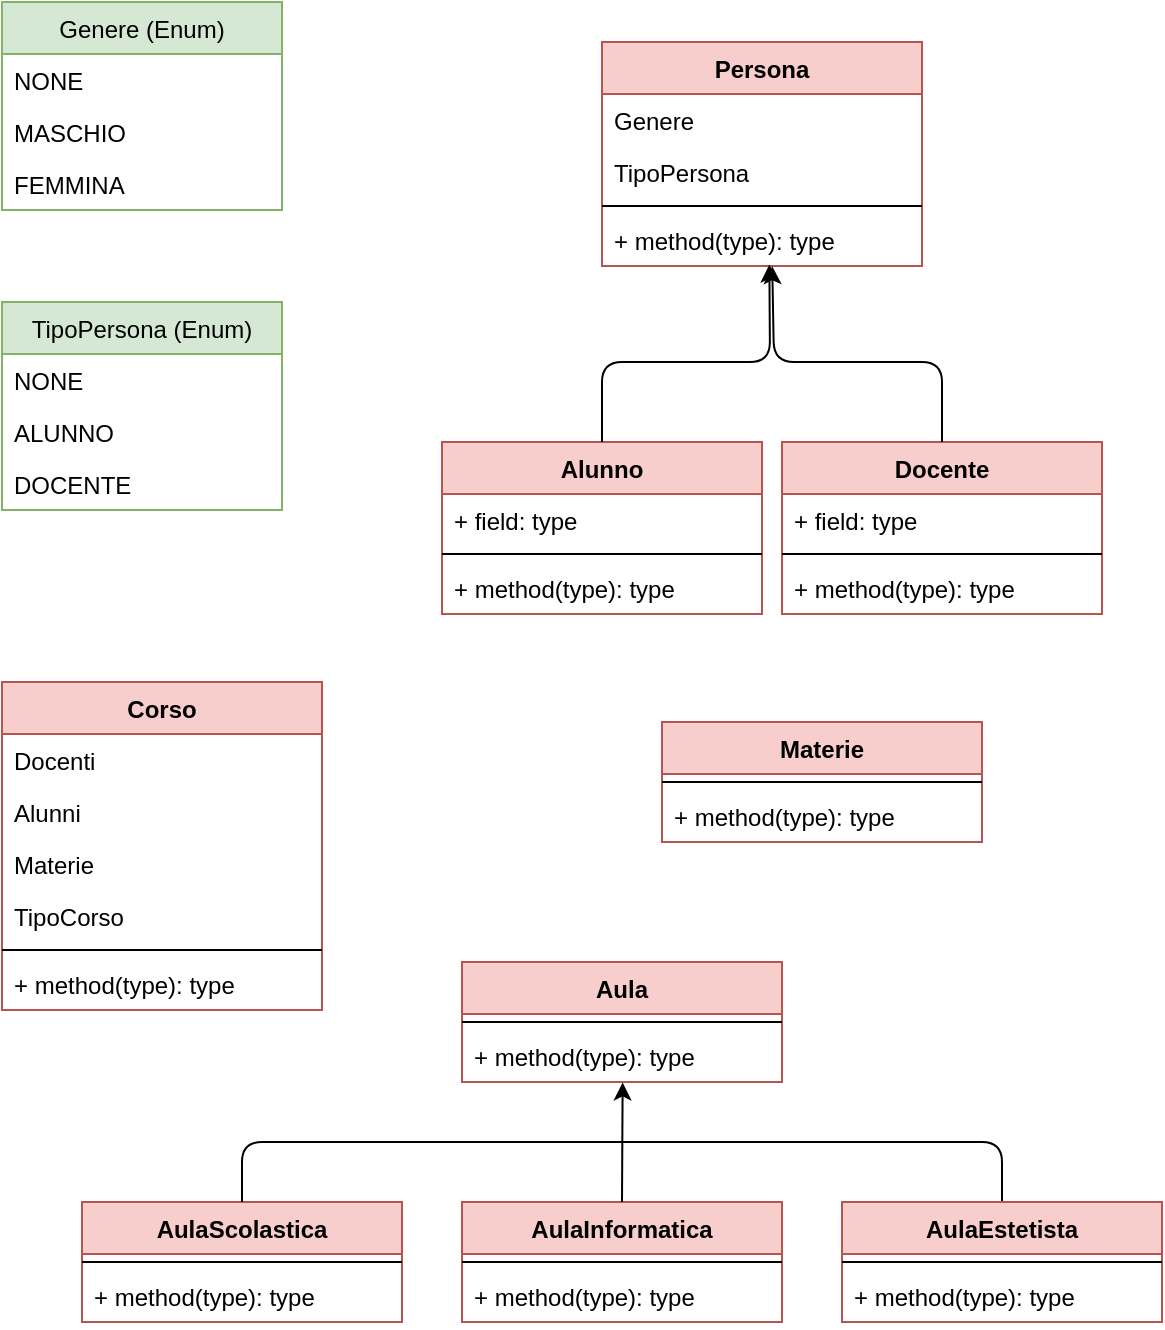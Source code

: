 <mxfile version="13.9.9" type="device"><diagram id="EMISu571Xj8fPrASDpYd" name="Pagina-1"><mxGraphModel dx="782" dy="766" grid="1" gridSize="10" guides="1" tooltips="1" connect="1" arrows="1" fold="1" page="1" pageScale="1" pageWidth="827" pageHeight="1169" math="0" shadow="0"><root><mxCell id="0"/><mxCell id="1" parent="0"/><mxCell id="dLbPAaD3o9p67uwN1PzT-23" value="Persona" style="swimlane;fontStyle=1;align=center;verticalAlign=top;childLayout=stackLayout;horizontal=1;startSize=26;horizontalStack=0;resizeParent=1;resizeParentMax=0;resizeLast=0;collapsible=1;marginBottom=0;fillColor=#f8cecc;strokeColor=#b85450;" vertex="1" parent="1"><mxGeometry x="530" y="80" width="160" height="112" as="geometry"><mxRectangle x="400" y="80" width="80" height="26" as="alternateBounds"/></mxGeometry></mxCell><mxCell id="dLbPAaD3o9p67uwN1PzT-24" value="Genere" style="text;strokeColor=none;fillColor=none;align=left;verticalAlign=top;spacingLeft=4;spacingRight=4;overflow=hidden;rotatable=0;points=[[0,0.5],[1,0.5]];portConstraint=eastwest;" vertex="1" parent="dLbPAaD3o9p67uwN1PzT-23"><mxGeometry y="26" width="160" height="26" as="geometry"/></mxCell><mxCell id="dLbPAaD3o9p67uwN1PzT-27" value="TipoPersona" style="text;strokeColor=none;fillColor=none;align=left;verticalAlign=top;spacingLeft=4;spacingRight=4;overflow=hidden;rotatable=0;points=[[0,0.5],[1,0.5]];portConstraint=eastwest;" vertex="1" parent="dLbPAaD3o9p67uwN1PzT-23"><mxGeometry y="52" width="160" height="26" as="geometry"/></mxCell><mxCell id="dLbPAaD3o9p67uwN1PzT-25" value="" style="line;strokeWidth=1;fillColor=none;align=left;verticalAlign=middle;spacingTop=-1;spacingLeft=3;spacingRight=3;rotatable=0;labelPosition=right;points=[];portConstraint=eastwest;" vertex="1" parent="dLbPAaD3o9p67uwN1PzT-23"><mxGeometry y="78" width="160" height="8" as="geometry"/></mxCell><mxCell id="dLbPAaD3o9p67uwN1PzT-26" value="+ method(type): type" style="text;strokeColor=none;fillColor=none;align=left;verticalAlign=top;spacingLeft=4;spacingRight=4;overflow=hidden;rotatable=0;points=[[0,0.5],[1,0.5]];portConstraint=eastwest;" vertex="1" parent="dLbPAaD3o9p67uwN1PzT-23"><mxGeometry y="86" width="160" height="26" as="geometry"/></mxCell><mxCell id="dLbPAaD3o9p67uwN1PzT-28" value="Genere (Enum)" style="swimlane;fontStyle=0;childLayout=stackLayout;horizontal=1;startSize=26;fillColor=#d5e8d4;horizontalStack=0;resizeParent=1;resizeParentMax=0;resizeLast=0;collapsible=1;marginBottom=0;strokeColor=#82b366;" vertex="1" parent="1"><mxGeometry x="230" y="60" width="140" height="104" as="geometry"/></mxCell><mxCell id="dLbPAaD3o9p67uwN1PzT-31" value="NONE" style="text;strokeColor=none;fillColor=none;align=left;verticalAlign=top;spacingLeft=4;spacingRight=4;overflow=hidden;rotatable=0;points=[[0,0.5],[1,0.5]];portConstraint=eastwest;" vertex="1" parent="dLbPAaD3o9p67uwN1PzT-28"><mxGeometry y="26" width="140" height="26" as="geometry"/></mxCell><mxCell id="dLbPAaD3o9p67uwN1PzT-29" value="MASCHIO" style="text;strokeColor=none;fillColor=none;align=left;verticalAlign=top;spacingLeft=4;spacingRight=4;overflow=hidden;rotatable=0;points=[[0,0.5],[1,0.5]];portConstraint=eastwest;" vertex="1" parent="dLbPAaD3o9p67uwN1PzT-28"><mxGeometry y="52" width="140" height="26" as="geometry"/></mxCell><mxCell id="dLbPAaD3o9p67uwN1PzT-30" value="FEMMINA" style="text;strokeColor=none;fillColor=none;align=left;verticalAlign=top;spacingLeft=4;spacingRight=4;overflow=hidden;rotatable=0;points=[[0,0.5],[1,0.5]];portConstraint=eastwest;" vertex="1" parent="dLbPAaD3o9p67uwN1PzT-28"><mxGeometry y="78" width="140" height="26" as="geometry"/></mxCell><mxCell id="dLbPAaD3o9p67uwN1PzT-32" value="Alunno" style="swimlane;fontStyle=1;align=center;verticalAlign=top;childLayout=stackLayout;horizontal=1;startSize=26;horizontalStack=0;resizeParent=1;resizeParentMax=0;resizeLast=0;collapsible=1;marginBottom=0;fillColor=#f8cecc;strokeColor=#b85450;" vertex="1" parent="1"><mxGeometry x="450" y="280" width="160" height="86" as="geometry"/></mxCell><mxCell id="dLbPAaD3o9p67uwN1PzT-33" value="+ field: type" style="text;strokeColor=none;fillColor=none;align=left;verticalAlign=top;spacingLeft=4;spacingRight=4;overflow=hidden;rotatable=0;points=[[0,0.5],[1,0.5]];portConstraint=eastwest;" vertex="1" parent="dLbPAaD3o9p67uwN1PzT-32"><mxGeometry y="26" width="160" height="26" as="geometry"/></mxCell><mxCell id="dLbPAaD3o9p67uwN1PzT-34" value="" style="line;strokeWidth=1;fillColor=none;align=left;verticalAlign=middle;spacingTop=-1;spacingLeft=3;spacingRight=3;rotatable=0;labelPosition=right;points=[];portConstraint=eastwest;" vertex="1" parent="dLbPAaD3o9p67uwN1PzT-32"><mxGeometry y="52" width="160" height="8" as="geometry"/></mxCell><mxCell id="dLbPAaD3o9p67uwN1PzT-35" value="+ method(type): type" style="text;strokeColor=none;fillColor=none;align=left;verticalAlign=top;spacingLeft=4;spacingRight=4;overflow=hidden;rotatable=0;points=[[0,0.5],[1,0.5]];portConstraint=eastwest;" vertex="1" parent="dLbPAaD3o9p67uwN1PzT-32"><mxGeometry y="60" width="160" height="26" as="geometry"/></mxCell><mxCell id="dLbPAaD3o9p67uwN1PzT-36" value="Docente" style="swimlane;fontStyle=1;align=center;verticalAlign=top;childLayout=stackLayout;horizontal=1;startSize=26;horizontalStack=0;resizeParent=1;resizeParentMax=0;resizeLast=0;collapsible=1;marginBottom=0;fillColor=#f8cecc;strokeColor=#b85450;" vertex="1" parent="1"><mxGeometry x="620" y="280" width="160" height="86" as="geometry"/></mxCell><mxCell id="dLbPAaD3o9p67uwN1PzT-37" value="+ field: type" style="text;strokeColor=none;fillColor=none;align=left;verticalAlign=top;spacingLeft=4;spacingRight=4;overflow=hidden;rotatable=0;points=[[0,0.5],[1,0.5]];portConstraint=eastwest;" vertex="1" parent="dLbPAaD3o9p67uwN1PzT-36"><mxGeometry y="26" width="160" height="26" as="geometry"/></mxCell><mxCell id="dLbPAaD3o9p67uwN1PzT-38" value="" style="line;strokeWidth=1;fillColor=none;align=left;verticalAlign=middle;spacingTop=-1;spacingLeft=3;spacingRight=3;rotatable=0;labelPosition=right;points=[];portConstraint=eastwest;" vertex="1" parent="dLbPAaD3o9p67uwN1PzT-36"><mxGeometry y="52" width="160" height="8" as="geometry"/></mxCell><mxCell id="dLbPAaD3o9p67uwN1PzT-39" value="+ method(type): type" style="text;strokeColor=none;fillColor=none;align=left;verticalAlign=top;spacingLeft=4;spacingRight=4;overflow=hidden;rotatable=0;points=[[0,0.5],[1,0.5]];portConstraint=eastwest;" vertex="1" parent="dLbPAaD3o9p67uwN1PzT-36"><mxGeometry y="60" width="160" height="26" as="geometry"/></mxCell><mxCell id="dLbPAaD3o9p67uwN1PzT-41" value="" style="endArrow=classic;html=1;exitX=0.5;exitY=0;exitDx=0;exitDy=0;entryX=0.523;entryY=0.972;entryDx=0;entryDy=0;entryPerimeter=0;" edge="1" parent="1" source="dLbPAaD3o9p67uwN1PzT-32" target="dLbPAaD3o9p67uwN1PzT-26"><mxGeometry width="50" height="50" relative="1" as="geometry"><mxPoint x="500" y="280" as="sourcePoint"/><mxPoint x="550" y="230" as="targetPoint"/><Array as="points"><mxPoint x="530" y="240"/><mxPoint x="614" y="240"/></Array></mxGeometry></mxCell><mxCell id="dLbPAaD3o9p67uwN1PzT-42" value="" style="endArrow=classic;html=1;entryX=0.532;entryY=1.003;entryDx=0;entryDy=0;entryPerimeter=0;exitX=0.5;exitY=0;exitDx=0;exitDy=0;" edge="1" parent="1" source="dLbPAaD3o9p67uwN1PzT-36" target="dLbPAaD3o9p67uwN1PzT-26"><mxGeometry width="50" height="50" relative="1" as="geometry"><mxPoint x="690" y="270" as="sourcePoint"/><mxPoint x="740" y="220" as="targetPoint"/><Array as="points"><mxPoint x="700" y="240"/><mxPoint x="616" y="240"/></Array></mxGeometry></mxCell><mxCell id="dLbPAaD3o9p67uwN1PzT-43" value="TipoPersona (Enum)" style="swimlane;fontStyle=0;childLayout=stackLayout;horizontal=1;startSize=26;fillColor=#d5e8d4;horizontalStack=0;resizeParent=1;resizeParentMax=0;resizeLast=0;collapsible=1;marginBottom=0;strokeColor=#82b366;" vertex="1" parent="1"><mxGeometry x="230" y="210" width="140" height="104" as="geometry"/></mxCell><mxCell id="dLbPAaD3o9p67uwN1PzT-44" value="NONE" style="text;strokeColor=none;fillColor=none;align=left;verticalAlign=top;spacingLeft=4;spacingRight=4;overflow=hidden;rotatable=0;points=[[0,0.5],[1,0.5]];portConstraint=eastwest;" vertex="1" parent="dLbPAaD3o9p67uwN1PzT-43"><mxGeometry y="26" width="140" height="26" as="geometry"/></mxCell><mxCell id="dLbPAaD3o9p67uwN1PzT-45" value="ALUNNO" style="text;strokeColor=none;fillColor=none;align=left;verticalAlign=top;spacingLeft=4;spacingRight=4;overflow=hidden;rotatable=0;points=[[0,0.5],[1,0.5]];portConstraint=eastwest;" vertex="1" parent="dLbPAaD3o9p67uwN1PzT-43"><mxGeometry y="52" width="140" height="26" as="geometry"/></mxCell><mxCell id="dLbPAaD3o9p67uwN1PzT-46" value="DOCENTE" style="text;strokeColor=none;fillColor=none;align=left;verticalAlign=top;spacingLeft=4;spacingRight=4;overflow=hidden;rotatable=0;points=[[0,0.5],[1,0.5]];portConstraint=eastwest;" vertex="1" parent="dLbPAaD3o9p67uwN1PzT-43"><mxGeometry y="78" width="140" height="26" as="geometry"/></mxCell><mxCell id="dLbPAaD3o9p67uwN1PzT-47" value="Corso" style="swimlane;fontStyle=1;align=center;verticalAlign=top;childLayout=stackLayout;horizontal=1;startSize=26;horizontalStack=0;resizeParent=1;resizeParentMax=0;resizeLast=0;collapsible=1;marginBottom=0;fillColor=#f8cecc;strokeColor=#b85450;" vertex="1" parent="1"><mxGeometry x="230" y="400" width="160" height="164" as="geometry"/></mxCell><mxCell id="dLbPAaD3o9p67uwN1PzT-48" value="Docenti" style="text;strokeColor=none;fillColor=none;align=left;verticalAlign=top;spacingLeft=4;spacingRight=4;overflow=hidden;rotatable=0;points=[[0,0.5],[1,0.5]];portConstraint=eastwest;" vertex="1" parent="dLbPAaD3o9p67uwN1PzT-47"><mxGeometry y="26" width="160" height="26" as="geometry"/></mxCell><mxCell id="dLbPAaD3o9p67uwN1PzT-51" value="Alunni" style="text;strokeColor=none;fillColor=none;align=left;verticalAlign=top;spacingLeft=4;spacingRight=4;overflow=hidden;rotatable=0;points=[[0,0.5],[1,0.5]];portConstraint=eastwest;" vertex="1" parent="dLbPAaD3o9p67uwN1PzT-47"><mxGeometry y="52" width="160" height="26" as="geometry"/></mxCell><mxCell id="dLbPAaD3o9p67uwN1PzT-52" value="Materie" style="text;strokeColor=none;fillColor=none;align=left;verticalAlign=top;spacingLeft=4;spacingRight=4;overflow=hidden;rotatable=0;points=[[0,0.5],[1,0.5]];portConstraint=eastwest;" vertex="1" parent="dLbPAaD3o9p67uwN1PzT-47"><mxGeometry y="78" width="160" height="26" as="geometry"/></mxCell><mxCell id="dLbPAaD3o9p67uwN1PzT-53" value="TipoCorso" style="text;strokeColor=none;fillColor=none;align=left;verticalAlign=top;spacingLeft=4;spacingRight=4;overflow=hidden;rotatable=0;points=[[0,0.5],[1,0.5]];portConstraint=eastwest;" vertex="1" parent="dLbPAaD3o9p67uwN1PzT-47"><mxGeometry y="104" width="160" height="26" as="geometry"/></mxCell><mxCell id="dLbPAaD3o9p67uwN1PzT-49" value="" style="line;strokeWidth=1;fillColor=none;align=left;verticalAlign=middle;spacingTop=-1;spacingLeft=3;spacingRight=3;rotatable=0;labelPosition=right;points=[];portConstraint=eastwest;" vertex="1" parent="dLbPAaD3o9p67uwN1PzT-47"><mxGeometry y="130" width="160" height="8" as="geometry"/></mxCell><mxCell id="dLbPAaD3o9p67uwN1PzT-76" value="" style="endArrow=none;html=1;entryX=0.5;entryY=0;entryDx=0;entryDy=0;" edge="1" parent="dLbPAaD3o9p67uwN1PzT-47" target="dLbPAaD3o9p67uwN1PzT-70"><mxGeometry width="50" height="50" relative="1" as="geometry"><mxPoint x="256" y="230" as="sourcePoint"/><mxPoint x="116" y="-80" as="targetPoint"/><Array as="points"><mxPoint x="410" y="230"/><mxPoint x="500" y="230"/></Array></mxGeometry></mxCell><mxCell id="dLbPAaD3o9p67uwN1PzT-50" value="+ method(type): type" style="text;strokeColor=none;fillColor=none;align=left;verticalAlign=top;spacingLeft=4;spacingRight=4;overflow=hidden;rotatable=0;points=[[0,0.5],[1,0.5]];portConstraint=eastwest;" vertex="1" parent="dLbPAaD3o9p67uwN1PzT-47"><mxGeometry y="138" width="160" height="26" as="geometry"/></mxCell><mxCell id="dLbPAaD3o9p67uwN1PzT-54" value="Materie" style="swimlane;fontStyle=1;align=center;verticalAlign=top;childLayout=stackLayout;horizontal=1;startSize=26;horizontalStack=0;resizeParent=1;resizeParentMax=0;resizeLast=0;collapsible=1;marginBottom=0;fillColor=#f8cecc;strokeColor=#b85450;" vertex="1" parent="1"><mxGeometry x="560" y="420" width="160" height="60" as="geometry"/></mxCell><mxCell id="dLbPAaD3o9p67uwN1PzT-59" value="" style="line;strokeWidth=1;fillColor=none;align=left;verticalAlign=middle;spacingTop=-1;spacingLeft=3;spacingRight=3;rotatable=0;labelPosition=right;points=[];portConstraint=eastwest;" vertex="1" parent="dLbPAaD3o9p67uwN1PzT-54"><mxGeometry y="26" width="160" height="8" as="geometry"/></mxCell><mxCell id="dLbPAaD3o9p67uwN1PzT-60" value="+ method(type): type" style="text;strokeColor=none;fillColor=none;align=left;verticalAlign=top;spacingLeft=4;spacingRight=4;overflow=hidden;rotatable=0;points=[[0,0.5],[1,0.5]];portConstraint=eastwest;" vertex="1" parent="dLbPAaD3o9p67uwN1PzT-54"><mxGeometry y="34" width="160" height="26" as="geometry"/></mxCell><mxCell id="dLbPAaD3o9p67uwN1PzT-61" value="Aula" style="swimlane;fontStyle=1;align=center;verticalAlign=top;childLayout=stackLayout;horizontal=1;startSize=26;horizontalStack=0;resizeParent=1;resizeParentMax=0;resizeLast=0;collapsible=1;marginBottom=0;fillColor=#f8cecc;strokeColor=#b85450;" vertex="1" parent="1"><mxGeometry x="460" y="540" width="160" height="60" as="geometry"/></mxCell><mxCell id="dLbPAaD3o9p67uwN1PzT-62" value="" style="line;strokeWidth=1;fillColor=none;align=left;verticalAlign=middle;spacingTop=-1;spacingLeft=3;spacingRight=3;rotatable=0;labelPosition=right;points=[];portConstraint=eastwest;" vertex="1" parent="dLbPAaD3o9p67uwN1PzT-61"><mxGeometry y="26" width="160" height="8" as="geometry"/></mxCell><mxCell id="dLbPAaD3o9p67uwN1PzT-63" value="+ method(type): type" style="text;strokeColor=none;fillColor=none;align=left;verticalAlign=top;spacingLeft=4;spacingRight=4;overflow=hidden;rotatable=0;points=[[0,0.5],[1,0.5]];portConstraint=eastwest;" vertex="1" parent="dLbPAaD3o9p67uwN1PzT-61"><mxGeometry y="34" width="160" height="26" as="geometry"/></mxCell><mxCell id="dLbPAaD3o9p67uwN1PzT-64" value="AulaScolastica" style="swimlane;fontStyle=1;align=center;verticalAlign=top;childLayout=stackLayout;horizontal=1;startSize=26;horizontalStack=0;resizeParent=1;resizeParentMax=0;resizeLast=0;collapsible=1;marginBottom=0;fillColor=#f8cecc;strokeColor=#b85450;" vertex="1" parent="1"><mxGeometry x="270" y="660" width="160" height="60" as="geometry"/></mxCell><mxCell id="dLbPAaD3o9p67uwN1PzT-65" value="" style="line;strokeWidth=1;fillColor=none;align=left;verticalAlign=middle;spacingTop=-1;spacingLeft=3;spacingRight=3;rotatable=0;labelPosition=right;points=[];portConstraint=eastwest;" vertex="1" parent="dLbPAaD3o9p67uwN1PzT-64"><mxGeometry y="26" width="160" height="8" as="geometry"/></mxCell><mxCell id="dLbPAaD3o9p67uwN1PzT-66" value="+ method(type): type" style="text;strokeColor=none;fillColor=none;align=left;verticalAlign=top;spacingLeft=4;spacingRight=4;overflow=hidden;rotatable=0;points=[[0,0.5],[1,0.5]];portConstraint=eastwest;" vertex="1" parent="dLbPAaD3o9p67uwN1PzT-64"><mxGeometry y="34" width="160" height="26" as="geometry"/></mxCell><mxCell id="dLbPAaD3o9p67uwN1PzT-67" value="AulaInformatica" style="swimlane;fontStyle=1;align=center;verticalAlign=top;childLayout=stackLayout;horizontal=1;startSize=26;horizontalStack=0;resizeParent=1;resizeParentMax=0;resizeLast=0;collapsible=1;marginBottom=0;fillColor=#f8cecc;strokeColor=#b85450;" vertex="1" parent="1"><mxGeometry x="460" y="660" width="160" height="60" as="geometry"/></mxCell><mxCell id="dLbPAaD3o9p67uwN1PzT-68" value="" style="line;strokeWidth=1;fillColor=none;align=left;verticalAlign=middle;spacingTop=-1;spacingLeft=3;spacingRight=3;rotatable=0;labelPosition=right;points=[];portConstraint=eastwest;" vertex="1" parent="dLbPAaD3o9p67uwN1PzT-67"><mxGeometry y="26" width="160" height="8" as="geometry"/></mxCell><mxCell id="dLbPAaD3o9p67uwN1PzT-69" value="+ method(type): type" style="text;strokeColor=none;fillColor=none;align=left;verticalAlign=top;spacingLeft=4;spacingRight=4;overflow=hidden;rotatable=0;points=[[0,0.5],[1,0.5]];portConstraint=eastwest;" vertex="1" parent="dLbPAaD3o9p67uwN1PzT-67"><mxGeometry y="34" width="160" height="26" as="geometry"/></mxCell><mxCell id="dLbPAaD3o9p67uwN1PzT-70" value="AulaEstetista" style="swimlane;fontStyle=1;align=center;verticalAlign=top;childLayout=stackLayout;horizontal=1;startSize=26;horizontalStack=0;resizeParent=1;resizeParentMax=0;resizeLast=0;collapsible=1;marginBottom=0;fillColor=#f8cecc;strokeColor=#b85450;" vertex="1" parent="1"><mxGeometry x="650" y="660" width="160" height="60" as="geometry"/></mxCell><mxCell id="dLbPAaD3o9p67uwN1PzT-71" value="" style="line;strokeWidth=1;fillColor=none;align=left;verticalAlign=middle;spacingTop=-1;spacingLeft=3;spacingRight=3;rotatable=0;labelPosition=right;points=[];portConstraint=eastwest;" vertex="1" parent="dLbPAaD3o9p67uwN1PzT-70"><mxGeometry y="26" width="160" height="8" as="geometry"/></mxCell><mxCell id="dLbPAaD3o9p67uwN1PzT-72" value="+ method(type): type" style="text;strokeColor=none;fillColor=none;align=left;verticalAlign=top;spacingLeft=4;spacingRight=4;overflow=hidden;rotatable=0;points=[[0,0.5],[1,0.5]];portConstraint=eastwest;" vertex="1" parent="dLbPAaD3o9p67uwN1PzT-70"><mxGeometry y="34" width="160" height="26" as="geometry"/></mxCell><mxCell id="dLbPAaD3o9p67uwN1PzT-77" value="" style="endArrow=classic;html=1;exitX=0.5;exitY=0;exitDx=0;exitDy=0;entryX=0.502;entryY=1.009;entryDx=0;entryDy=0;entryPerimeter=0;" edge="1" parent="1" source="dLbPAaD3o9p67uwN1PzT-67" target="dLbPAaD3o9p67uwN1PzT-63"><mxGeometry width="50" height="50" relative="1" as="geometry"><mxPoint x="536" y="550" as="sourcePoint"/><mxPoint x="538" y="640" as="targetPoint"/></mxGeometry></mxCell><mxCell id="dLbPAaD3o9p67uwN1PzT-78" value="" style="endArrow=none;html=1;exitX=0.5;exitY=0;exitDx=0;exitDy=0;" edge="1" parent="1" source="dLbPAaD3o9p67uwN1PzT-64"><mxGeometry width="50" height="50" relative="1" as="geometry"><mxPoint x="386" y="620" as="sourcePoint"/><mxPoint x="540" y="630" as="targetPoint"/><Array as="points"><mxPoint x="350" y="630"/></Array></mxGeometry></mxCell></root></mxGraphModel></diagram></mxfile>